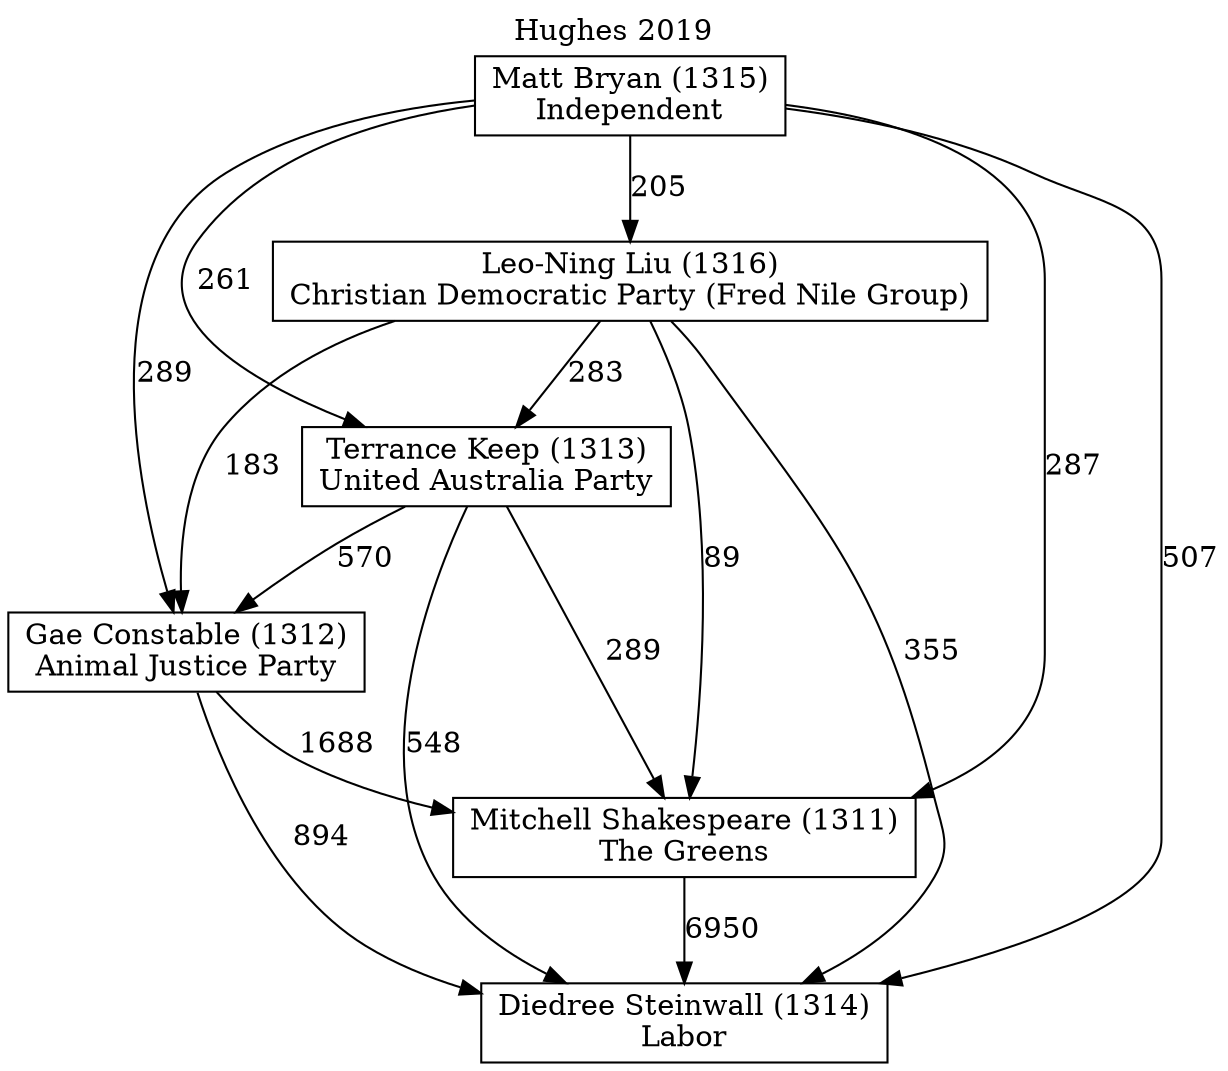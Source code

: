// House preference flow
digraph "Diedree Steinwall (1314)_Hughes_2019" {
	graph [label="Hughes 2019" labelloc=t mclimit=10]
	node [shape=box]
	"Diedree Steinwall (1314)" [label="Diedree Steinwall (1314)
Labor"]
	"Gae Constable (1312)" [label="Gae Constable (1312)
Animal Justice Party"]
	"Leo-Ning Liu (1316)" [label="Leo-Ning Liu (1316)
Christian Democratic Party (Fred Nile Group)"]
	"Matt Bryan (1315)" [label="Matt Bryan (1315)
Independent"]
	"Mitchell Shakespeare (1311)" [label="Mitchell Shakespeare (1311)
The Greens"]
	"Terrance Keep (1313)" [label="Terrance Keep (1313)
United Australia Party"]
	"Gae Constable (1312)" -> "Diedree Steinwall (1314)" [label=894]
	"Gae Constable (1312)" -> "Mitchell Shakespeare (1311)" [label=1688]
	"Leo-Ning Liu (1316)" -> "Diedree Steinwall (1314)" [label=355]
	"Leo-Ning Liu (1316)" -> "Gae Constable (1312)" [label=183]
	"Leo-Ning Liu (1316)" -> "Mitchell Shakespeare (1311)" [label=89]
	"Leo-Ning Liu (1316)" -> "Terrance Keep (1313)" [label=283]
	"Matt Bryan (1315)" -> "Diedree Steinwall (1314)" [label=507]
	"Matt Bryan (1315)" -> "Gae Constable (1312)" [label=289]
	"Matt Bryan (1315)" -> "Leo-Ning Liu (1316)" [label=205]
	"Matt Bryan (1315)" -> "Mitchell Shakespeare (1311)" [label=287]
	"Matt Bryan (1315)" -> "Terrance Keep (1313)" [label=261]
	"Mitchell Shakespeare (1311)" -> "Diedree Steinwall (1314)" [label=6950]
	"Terrance Keep (1313)" -> "Diedree Steinwall (1314)" [label=548]
	"Terrance Keep (1313)" -> "Gae Constable (1312)" [label=570]
	"Terrance Keep (1313)" -> "Mitchell Shakespeare (1311)" [label=289]
}
